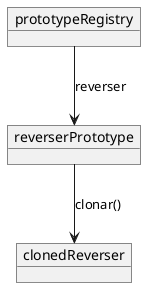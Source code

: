 @startuml
object prototypeRegistry

object reverserPrototype

object clonedReverser

prototypeRegistry --> reverserPrototype : "reverser"
reverserPrototype --> clonedReverser : clonar()
@enduml
